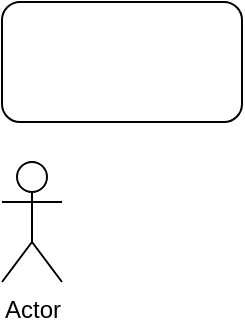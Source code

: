 <mxfile version="10.6.7" type="github"><diagram id="uni5IfxvS9ZH-PjPZQ9K" name="Page-1"><mxGraphModel dx="775" dy="505" grid="1" gridSize="10" guides="1" tooltips="1" connect="1" arrows="1" fold="1" page="1" pageScale="1" pageWidth="827" pageHeight="1169" math="0" shadow="0"><root><mxCell id="0"/><mxCell id="1" parent="0"/><mxCell id="mnrYkekAf2F4_qYUN6P2-1" value="" style="rounded=1;whiteSpace=wrap;html=1;" vertex="1" parent="1"><mxGeometry x="280" y="200" width="120" height="60" as="geometry"/></mxCell><mxCell id="mnrYkekAf2F4_qYUN6P2-2" value="Actor" style="shape=umlActor;verticalLabelPosition=bottom;labelBackgroundColor=#ffffff;verticalAlign=top;html=1;outlineConnect=0;" vertex="1" parent="1"><mxGeometry x="280" y="280" width="30" height="60" as="geometry"/></mxCell></root></mxGraphModel></diagram></mxfile>